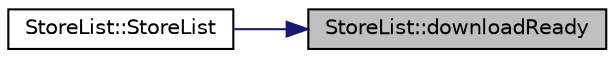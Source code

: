 digraph "StoreList::downloadReady"
{
 // INTERACTIVE_SVG=YES
 // LATEX_PDF_SIZE
  edge [fontname="Helvetica",fontsize="10",labelfontname="Helvetica",labelfontsize="10"];
  node [fontname="Helvetica",fontsize="10",shape=record];
  rankdir="RL";
  Node49 [label="StoreList::downloadReady",height=0.2,width=0.4,color="black", fillcolor="grey75", style="filled", fontcolor="black",tooltip=" "];
  Node49 -> Node50 [dir="back",color="midnightblue",fontsize="10",style="solid",fontname="Helvetica"];
  Node50 [label="StoreList::StoreList",height=0.2,width=0.4,color="black", fillcolor="white", style="filled",URL="$class_store_list.html#abf232e0d23409361dc2e1fb4c69c074d",tooltip=" "];
}
